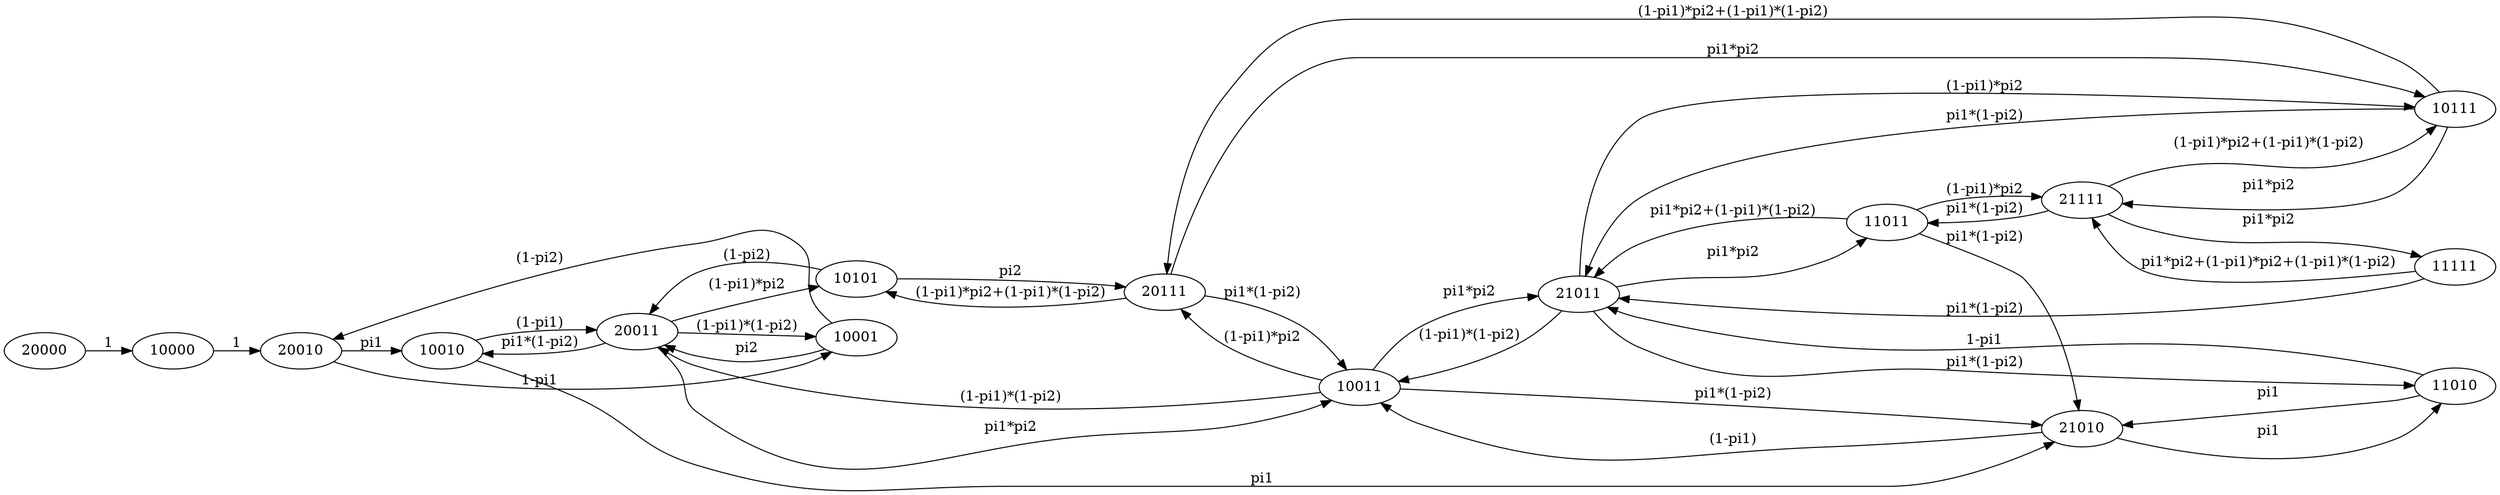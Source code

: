 digraph {

rankdir=LR;
splines=true;
overlap=false;

    20000 -> 10000[label="1"];
    
    10000 -> 20010[label="1"];
    
    20010 -> 10010[label="pi1"];
    20010 -> 10001[label="1-pi1"];

    20011 -> 10011[label="pi1*pi2"];
    20011 -> 10101[label="(1-pi1)*pi2"];
    20011 -> 10010[label="pi1*(1-pi2)"];
    20011 -> 10001[label="(1-pi1)*(1-pi2)"];

    20111 -> 10111[label="pi1*pi2"];
    20111 -> 10101[label="(1-pi1)*pi2+(1-pi1)*(1-pi2)"];
    20111 -> 10011[label="pi1*(1-pi2)"];

    21010 -> 11010[label="pi1"];
    21010 -> 10011[label="(1-pi1)"];    

    21011 -> 11011[label="pi1*pi2"];
    21011 -> 10111[label="(1-pi1)*pi2"];
    21011 -> 11010[label="pi1*(1-pi2)"];
    21011 -> 10011[label="(1-pi1)*(1-pi2)"];

    21111 -> 11111[label="pi1*pi2"];
    21111 -> 10111[label="(1-pi1)*pi2+(1-pi1)*(1-pi2)"];
    21111 -> 11011[label="pi1*(1-pi2)"];
     
    10001 -> 20011[label="pi2"];
    10001 -> 20010[label="(1-pi2)"];

    10010 -> 21010[label="pi1"];
    10010 -> 20011[label="(1-pi1)"];

    10011 -> 21011[label="pi1*pi2"];
    10011 -> 20111[label="(1-pi1)*pi2"];
    10011 -> 21010[label="pi1*(1-pi2)"];
    10011 -> 20011[label="(1-pi1)*(1-pi2)"];

    10101 -> 20111[label="pi2"];
    10101 -> 20011[label="(1-pi2)"];

    10111 -> 21111[label="pi1*pi2"];
    10111 -> 20111[label="(1-pi1)*pi2+(1-pi1)*(1-pi2)"];
    10111 -> 21011[label="pi1*(1-pi2)"];
    
    11010 -> 21010[label="pi1"];
    11010 -> 21011[label="1-pi1"];

    11011 -> 21011[label="pi1*pi2+(1-pi1)*(1-pi2)"];
    11011 -> 21111[label="(1-pi1)*pi2"];
    11011 -> 21010[label="pi1*(1-pi2)"];

    11111 -> 21111[label="pi1*pi2+(1-pi1)*pi2+(1-pi1)*(1-pi2)"];
    11111 -> 21011[label="pi1*(1-pi2)"];
}
